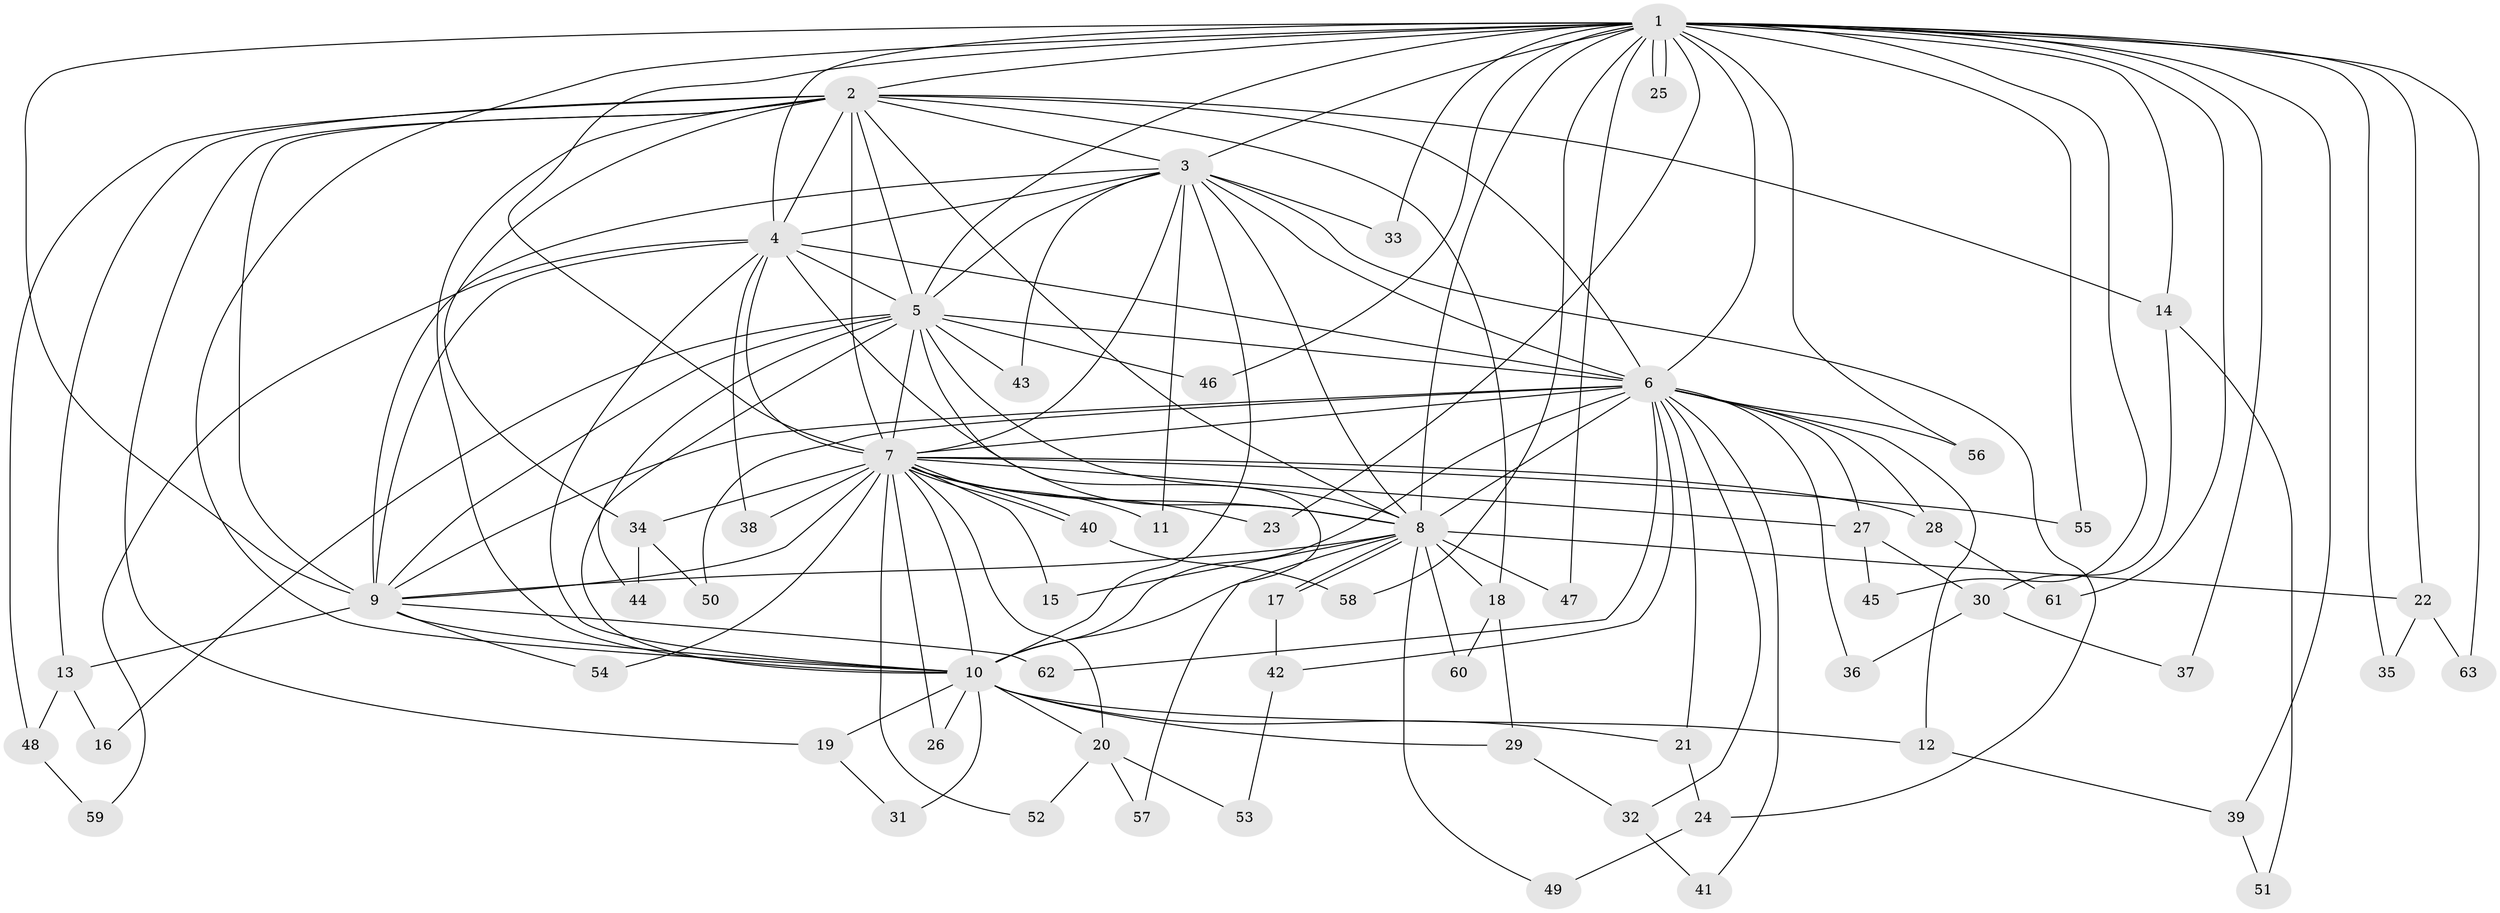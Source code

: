// coarse degree distribution, {20: 0.021739130434782608, 13: 0.043478260869565216, 8: 0.021739130434782608, 12: 0.043478260869565216, 17: 0.021739130434782608, 23: 0.021739130434782608, 2: 0.5, 4: 0.08695652173913043, 1: 0.021739130434782608, 3: 0.1956521739130435, 6: 0.021739130434782608}
// Generated by graph-tools (version 1.1) at 2025/23/03/03/25 07:23:41]
// undirected, 63 vertices, 151 edges
graph export_dot {
graph [start="1"]
  node [color=gray90,style=filled];
  1;
  2;
  3;
  4;
  5;
  6;
  7;
  8;
  9;
  10;
  11;
  12;
  13;
  14;
  15;
  16;
  17;
  18;
  19;
  20;
  21;
  22;
  23;
  24;
  25;
  26;
  27;
  28;
  29;
  30;
  31;
  32;
  33;
  34;
  35;
  36;
  37;
  38;
  39;
  40;
  41;
  42;
  43;
  44;
  45;
  46;
  47;
  48;
  49;
  50;
  51;
  52;
  53;
  54;
  55;
  56;
  57;
  58;
  59;
  60;
  61;
  62;
  63;
  1 -- 2;
  1 -- 3;
  1 -- 4;
  1 -- 5;
  1 -- 6;
  1 -- 7;
  1 -- 8;
  1 -- 9;
  1 -- 10;
  1 -- 14;
  1 -- 22;
  1 -- 23;
  1 -- 25;
  1 -- 25;
  1 -- 33;
  1 -- 35;
  1 -- 37;
  1 -- 39;
  1 -- 45;
  1 -- 46;
  1 -- 47;
  1 -- 55;
  1 -- 56;
  1 -- 58;
  1 -- 61;
  1 -- 63;
  2 -- 3;
  2 -- 4;
  2 -- 5;
  2 -- 6;
  2 -- 7;
  2 -- 8;
  2 -- 9;
  2 -- 10;
  2 -- 13;
  2 -- 14;
  2 -- 18;
  2 -- 19;
  2 -- 34;
  2 -- 48;
  3 -- 4;
  3 -- 5;
  3 -- 6;
  3 -- 7;
  3 -- 8;
  3 -- 9;
  3 -- 10;
  3 -- 11;
  3 -- 24;
  3 -- 33;
  3 -- 43;
  4 -- 5;
  4 -- 6;
  4 -- 7;
  4 -- 8;
  4 -- 9;
  4 -- 10;
  4 -- 38;
  4 -- 59;
  5 -- 6;
  5 -- 7;
  5 -- 8;
  5 -- 9;
  5 -- 10;
  5 -- 16;
  5 -- 43;
  5 -- 44;
  5 -- 46;
  5 -- 57;
  6 -- 7;
  6 -- 8;
  6 -- 9;
  6 -- 10;
  6 -- 12;
  6 -- 21;
  6 -- 27;
  6 -- 28;
  6 -- 32;
  6 -- 36;
  6 -- 41;
  6 -- 42;
  6 -- 50;
  6 -- 56;
  6 -- 62;
  7 -- 8;
  7 -- 9;
  7 -- 10;
  7 -- 11;
  7 -- 15;
  7 -- 20;
  7 -- 23;
  7 -- 26;
  7 -- 27;
  7 -- 28;
  7 -- 34;
  7 -- 38;
  7 -- 40;
  7 -- 40;
  7 -- 52;
  7 -- 54;
  7 -- 55;
  8 -- 9;
  8 -- 10;
  8 -- 15;
  8 -- 17;
  8 -- 17;
  8 -- 18;
  8 -- 22;
  8 -- 47;
  8 -- 49;
  8 -- 60;
  9 -- 10;
  9 -- 13;
  9 -- 54;
  9 -- 62;
  10 -- 12;
  10 -- 19;
  10 -- 20;
  10 -- 21;
  10 -- 26;
  10 -- 29;
  10 -- 31;
  12 -- 39;
  13 -- 16;
  13 -- 48;
  14 -- 30;
  14 -- 51;
  17 -- 42;
  18 -- 29;
  18 -- 60;
  19 -- 31;
  20 -- 52;
  20 -- 53;
  20 -- 57;
  21 -- 24;
  22 -- 35;
  22 -- 63;
  24 -- 49;
  27 -- 30;
  27 -- 45;
  28 -- 61;
  29 -- 32;
  30 -- 36;
  30 -- 37;
  32 -- 41;
  34 -- 44;
  34 -- 50;
  39 -- 51;
  40 -- 58;
  42 -- 53;
  48 -- 59;
}
